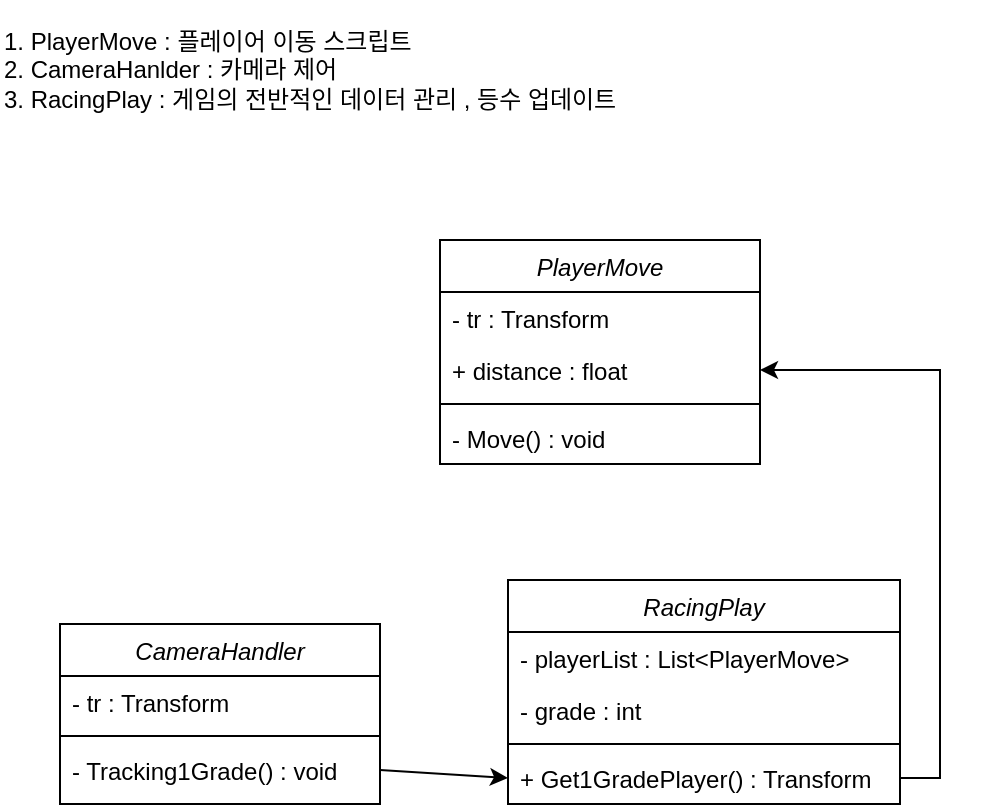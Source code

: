 <mxfile version="16.4.3" type="device"><diagram id="C5RBs43oDa-KdzZeNtuy" name="Page-1"><mxGraphModel dx="1117" dy="669" grid="1" gridSize="10" guides="1" tooltips="1" connect="1" arrows="1" fold="1" page="1" pageScale="1" pageWidth="827" pageHeight="1169" math="0" shadow="0"><root><mxCell id="WIyWlLk6GJQsqaUBKTNV-0"/><mxCell id="WIyWlLk6GJQsqaUBKTNV-1" parent="WIyWlLk6GJQsqaUBKTNV-0"/><mxCell id="zkfFHV4jXpPFQw0GAbJ--0" value="PlayerMove" style="swimlane;fontStyle=2;align=center;verticalAlign=top;childLayout=stackLayout;horizontal=1;startSize=26;horizontalStack=0;resizeParent=1;resizeLast=0;collapsible=1;marginBottom=0;rounded=0;shadow=0;strokeWidth=1;" parent="WIyWlLk6GJQsqaUBKTNV-1" vertex="1"><mxGeometry x="220" y="120" width="160" height="112" as="geometry"><mxRectangle x="230" y="140" width="160" height="26" as="alternateBounds"/></mxGeometry></mxCell><mxCell id="zkfFHV4jXpPFQw0GAbJ--1" value="- tr : Transform" style="text;align=left;verticalAlign=top;spacingLeft=4;spacingRight=4;overflow=hidden;rotatable=0;points=[[0,0.5],[1,0.5]];portConstraint=eastwest;" parent="zkfFHV4jXpPFQw0GAbJ--0" vertex="1"><mxGeometry y="26" width="160" height="26" as="geometry"/></mxCell><mxCell id="kJx6yeUw8XLpIIjpio9c-10" value="+ distance : float" style="text;align=left;verticalAlign=top;spacingLeft=4;spacingRight=4;overflow=hidden;rotatable=0;points=[[0,0.5],[1,0.5]];portConstraint=eastwest;" vertex="1" parent="zkfFHV4jXpPFQw0GAbJ--0"><mxGeometry y="52" width="160" height="26" as="geometry"/></mxCell><mxCell id="zkfFHV4jXpPFQw0GAbJ--4" value="" style="line;html=1;strokeWidth=1;align=left;verticalAlign=middle;spacingTop=-1;spacingLeft=3;spacingRight=3;rotatable=0;labelPosition=right;points=[];portConstraint=eastwest;" parent="zkfFHV4jXpPFQw0GAbJ--0" vertex="1"><mxGeometry y="78" width="160" height="8" as="geometry"/></mxCell><mxCell id="zkfFHV4jXpPFQw0GAbJ--5" value="- Move() : void" style="text;align=left;verticalAlign=top;spacingLeft=4;spacingRight=4;overflow=hidden;rotatable=0;points=[[0,0.5],[1,0.5]];portConstraint=eastwest;" parent="zkfFHV4jXpPFQw0GAbJ--0" vertex="1"><mxGeometry y="86" width="160" height="26" as="geometry"/></mxCell><mxCell id="kJx6yeUw8XLpIIjpio9c-0" value="1. PlayerMove : 플레이어 이동 스크립트&lt;br&gt;2. CameraHanlder : 카메라 제어&amp;nbsp;&lt;br&gt;3. RacingPlay : 게임의 전반적인 데이터 관리 , 등수 업데이트&amp;nbsp;" style="text;html=1;strokeColor=none;fillColor=none;align=left;verticalAlign=middle;whiteSpace=wrap;rounded=0;" vertex="1" parent="WIyWlLk6GJQsqaUBKTNV-1"><mxGeometry width="490" height="70" as="geometry"/></mxCell><mxCell id="kJx6yeUw8XLpIIjpio9c-2" value="CameraHandler" style="swimlane;fontStyle=2;align=center;verticalAlign=top;childLayout=stackLayout;horizontal=1;startSize=26;horizontalStack=0;resizeParent=1;resizeLast=0;collapsible=1;marginBottom=0;rounded=0;shadow=0;strokeWidth=1;" vertex="1" parent="WIyWlLk6GJQsqaUBKTNV-1"><mxGeometry x="30" y="312" width="160" height="90" as="geometry"><mxRectangle x="230" y="140" width="160" height="26" as="alternateBounds"/></mxGeometry></mxCell><mxCell id="kJx6yeUw8XLpIIjpio9c-3" value="- tr : Transform" style="text;align=left;verticalAlign=top;spacingLeft=4;spacingRight=4;overflow=hidden;rotatable=0;points=[[0,0.5],[1,0.5]];portConstraint=eastwest;" vertex="1" parent="kJx6yeUw8XLpIIjpio9c-2"><mxGeometry y="26" width="160" height="26" as="geometry"/></mxCell><mxCell id="kJx6yeUw8XLpIIjpio9c-4" value="" style="line;html=1;strokeWidth=1;align=left;verticalAlign=middle;spacingTop=-1;spacingLeft=3;spacingRight=3;rotatable=0;labelPosition=right;points=[];portConstraint=eastwest;" vertex="1" parent="kJx6yeUw8XLpIIjpio9c-2"><mxGeometry y="52" width="160" height="8" as="geometry"/></mxCell><mxCell id="kJx6yeUw8XLpIIjpio9c-5" value="- Tracking1Grade() : void" style="text;align=left;verticalAlign=top;spacingLeft=4;spacingRight=4;overflow=hidden;rotatable=0;points=[[0,0.5],[1,0.5]];portConstraint=eastwest;" vertex="1" parent="kJx6yeUw8XLpIIjpio9c-2"><mxGeometry y="60" width="160" height="26" as="geometry"/></mxCell><mxCell id="kJx6yeUw8XLpIIjpio9c-13" style="edgeStyle=orthogonalEdgeStyle;rounded=0;orthogonalLoop=1;jettySize=auto;html=1;exitX=1;exitY=0.5;exitDx=0;exitDy=0;" edge="1" parent="WIyWlLk6GJQsqaUBKTNV-1" source="kJx6yeUw8XLpIIjpio9c-9" target="kJx6yeUw8XLpIIjpio9c-10"><mxGeometry relative="1" as="geometry"/></mxCell><mxCell id="kJx6yeUw8XLpIIjpio9c-6" value="RacingPlay" style="swimlane;fontStyle=2;align=center;verticalAlign=top;childLayout=stackLayout;horizontal=1;startSize=26;horizontalStack=0;resizeParent=1;resizeLast=0;collapsible=1;marginBottom=0;rounded=0;shadow=0;strokeWidth=1;" vertex="1" parent="WIyWlLk6GJQsqaUBKTNV-1"><mxGeometry x="254" y="290" width="196" height="112" as="geometry"><mxRectangle x="230" y="140" width="160" height="26" as="alternateBounds"/></mxGeometry></mxCell><mxCell id="kJx6yeUw8XLpIIjpio9c-7" value="- playerList : List&lt;PlayerMove&gt;" style="text;align=left;verticalAlign=top;spacingLeft=4;spacingRight=4;overflow=hidden;rotatable=0;points=[[0,0.5],[1,0.5]];portConstraint=eastwest;" vertex="1" parent="kJx6yeUw8XLpIIjpio9c-6"><mxGeometry y="26" width="196" height="26" as="geometry"/></mxCell><mxCell id="kJx6yeUw8XLpIIjpio9c-11" value="- grade : int" style="text;align=left;verticalAlign=top;spacingLeft=4;spacingRight=4;overflow=hidden;rotatable=0;points=[[0,0.5],[1,0.5]];portConstraint=eastwest;" vertex="1" parent="kJx6yeUw8XLpIIjpio9c-6"><mxGeometry y="52" width="196" height="26" as="geometry"/></mxCell><mxCell id="kJx6yeUw8XLpIIjpio9c-8" value="" style="line;html=1;strokeWidth=1;align=left;verticalAlign=middle;spacingTop=-1;spacingLeft=3;spacingRight=3;rotatable=0;labelPosition=right;points=[];portConstraint=eastwest;" vertex="1" parent="kJx6yeUw8XLpIIjpio9c-6"><mxGeometry y="78" width="196" height="8" as="geometry"/></mxCell><mxCell id="kJx6yeUw8XLpIIjpio9c-9" value="+ Get1GradePlayer() : Transform" style="text;align=left;verticalAlign=top;spacingLeft=4;spacingRight=4;overflow=hidden;rotatable=0;points=[[0,0.5],[1,0.5]];portConstraint=eastwest;" vertex="1" parent="kJx6yeUw8XLpIIjpio9c-6"><mxGeometry y="86" width="196" height="26" as="geometry"/></mxCell><mxCell id="kJx6yeUw8XLpIIjpio9c-15" value="" style="endArrow=classic;html=1;rounded=0;exitX=1;exitY=0.5;exitDx=0;exitDy=0;entryX=0;entryY=0.5;entryDx=0;entryDy=0;" edge="1" parent="WIyWlLk6GJQsqaUBKTNV-1" source="kJx6yeUw8XLpIIjpio9c-5" target="kJx6yeUw8XLpIIjpio9c-9"><mxGeometry width="50" height="50" relative="1" as="geometry"><mxPoint x="290" y="330" as="sourcePoint"/><mxPoint x="340" y="280" as="targetPoint"/></mxGeometry></mxCell></root></mxGraphModel></diagram></mxfile>